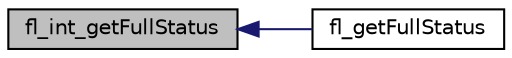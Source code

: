 digraph "fl_int_getFullStatus"
{
 // INTERACTIVE_SVG=YES
  edge [fontname="Helvetica",fontsize="10",labelfontname="Helvetica",labelfontsize="10"];
  node [fontname="Helvetica",fontsize="10",shape=record];
  rankdir="LR";
  Node1 [label="fl_int_getFullStatus",height=0.2,width=0.4,color="black", fillcolor="grey75", style="filled" fontcolor="black"];
  Node1 -> Node2 [dir="back",color="midnightblue",fontsize="10",style="solid",fontname="Helvetica"];
  Node2 [label="fl_getFullStatus",height=0.2,width=0.4,color="black", fillcolor="white", style="filled",URL="$flashlib_8c.html#aec6db52324ae0fd2d4f7cc5fce87c200"];
}
